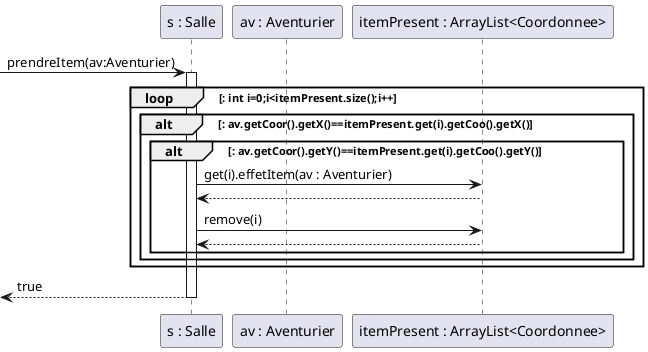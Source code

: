 @startuml
Participant "s : Salle" as s
Participant "av : Aventurier" as av
Participant "itemPresent : ArrayList<Coordonnee>" as itemPresent
 -> s : prendreItem(av:Aventurier)
  activate s
 loop : int i=0;i<itemPresent.size();i++
 alt : av.getCoor().getX()==itemPresent.get(i).getCoo().getX()
 alt : av.getCoor().getY()==itemPresent.get(i).getCoo().getY()
 s -> itemPresent : get(i).effetItem(av : Aventurier)
 s <-- itemPresent
 s -> itemPresent : remove(i)
 itemPresent --> s
 end
 end
 end
<--s : true
deactivate s
@enduml